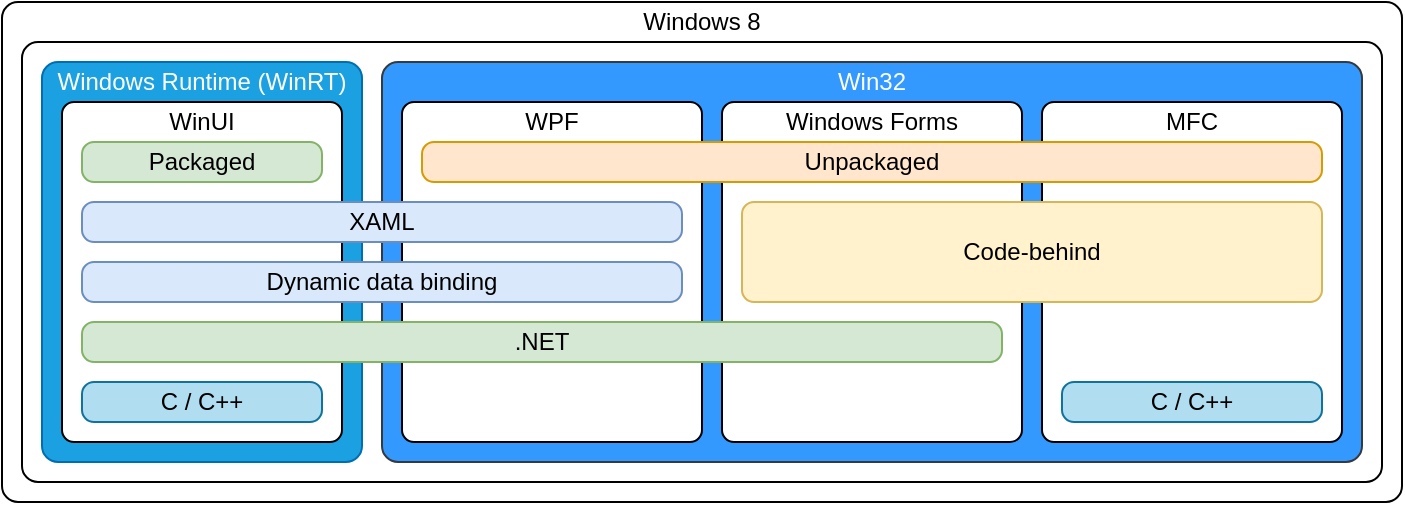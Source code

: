 <mxfile version="22.1.21" type="device">
  <diagram name="Page-1" id="lv-4qjU7L2LQTBM-ieAA">
    <mxGraphModel dx="786" dy="455" grid="1" gridSize="10" guides="1" tooltips="1" connect="1" arrows="1" fold="1" page="1" pageScale="1" pageWidth="850" pageHeight="1100" math="0" shadow="0">
      <root>
        <mxCell id="0" />
        <mxCell id="1" parent="0" />
        <mxCell id="PUniKU1Su1RuGOnUz6Iy-47" value="" style="rounded=1;whiteSpace=wrap;html=1;arcSize=16;absoluteArcSize=1;" vertex="1" parent="1">
          <mxGeometry x="30" y="30" width="700" height="250" as="geometry" />
        </mxCell>
        <mxCell id="PUniKU1Su1RuGOnUz6Iy-9" value="" style="rounded=1;whiteSpace=wrap;html=1;arcSize=16;absoluteArcSize=1;" vertex="1" parent="1">
          <mxGeometry x="40" y="50" width="680" height="220" as="geometry" />
        </mxCell>
        <mxCell id="PUniKU1Su1RuGOnUz6Iy-16" value="" style="rounded=1;whiteSpace=wrap;html=1;arcSize=16;absoluteArcSize=1;fillColor=#3399FF;strokeColor=#36393d;" vertex="1" parent="1">
          <mxGeometry x="220" y="60" width="490" height="200" as="geometry" />
        </mxCell>
        <mxCell id="PUniKU1Su1RuGOnUz6Iy-42" value="" style="rounded=1;whiteSpace=wrap;html=1;absoluteArcSize=1;arcSize=12;" vertex="1" parent="1">
          <mxGeometry x="390" y="80" width="150" height="170" as="geometry" />
        </mxCell>
        <mxCell id="PUniKU1Su1RuGOnUz6Iy-6" value="" style="rounded=1;whiteSpace=wrap;html=1;arcSize=16;absoluteArcSize=1;fillColor=#1ba1e2;fontColor=#ffffff;strokeColor=#006EAF;" vertex="1" parent="1">
          <mxGeometry x="50" y="60" width="160" height="200" as="geometry" />
        </mxCell>
        <mxCell id="PUniKU1Su1RuGOnUz6Iy-2" value="Windows Runtime (WinRT)" style="text;html=1;strokeColor=none;fillColor=none;align=center;verticalAlign=middle;whiteSpace=wrap;rounded=0;fontColor=#FFFFFF;" vertex="1" parent="1">
          <mxGeometry x="50" y="60" width="160" height="20" as="geometry" />
        </mxCell>
        <mxCell id="PUniKU1Su1RuGOnUz6Iy-18" value="Win32" style="text;html=1;strokeColor=none;fillColor=none;align=center;verticalAlign=middle;whiteSpace=wrap;rounded=0;fontColor=#FFFFFF;" vertex="1" parent="1">
          <mxGeometry x="220" y="60" width="490" height="20" as="geometry" />
        </mxCell>
        <mxCell id="PUniKU1Su1RuGOnUz6Iy-19" value="" style="rounded=1;whiteSpace=wrap;html=1;absoluteArcSize=1;arcSize=12;" vertex="1" parent="1">
          <mxGeometry x="60" y="80" width="140" height="170" as="geometry" />
        </mxCell>
        <mxCell id="PUniKU1Su1RuGOnUz6Iy-23" value="Windows 8" style="text;html=1;strokeColor=none;fillColor=none;align=center;verticalAlign=middle;whiteSpace=wrap;rounded=0;" vertex="1" parent="1">
          <mxGeometry x="40" y="30" width="680" height="20" as="geometry" />
        </mxCell>
        <mxCell id="PUniKU1Su1RuGOnUz6Iy-24" value="WinUI" style="text;html=1;strokeColor=none;fillColor=none;align=center;verticalAlign=middle;whiteSpace=wrap;rounded=0;" vertex="1" parent="1">
          <mxGeometry x="60" y="80" width="140" height="20" as="geometry" />
        </mxCell>
        <mxCell id="PUniKU1Su1RuGOnUz6Iy-30" value="Packaged" style="rounded=1;whiteSpace=wrap;html=1;absoluteArcSize=1;arcSize=12;fillColor=#d5e8d4;strokeColor=#82b366;" vertex="1" parent="1">
          <mxGeometry x="70" y="100" width="120" height="20" as="geometry" />
        </mxCell>
        <mxCell id="PUniKU1Su1RuGOnUz6Iy-39" value="C / C++" style="rounded=1;whiteSpace=wrap;html=1;absoluteArcSize=1;arcSize=12;fillColor=#b1ddf0;strokeColor=#10739e;" vertex="1" parent="1">
          <mxGeometry x="70" y="220" width="120" height="20" as="geometry" />
        </mxCell>
        <mxCell id="PUniKU1Su1RuGOnUz6Iy-41" value="" style="rounded=1;whiteSpace=wrap;html=1;absoluteArcSize=1;arcSize=12;" vertex="1" parent="1">
          <mxGeometry x="230" y="80" width="150" height="170" as="geometry" />
        </mxCell>
        <mxCell id="PUniKU1Su1RuGOnUz6Iy-25" value="XAML" style="rounded=1;whiteSpace=wrap;html=1;absoluteArcSize=1;arcSize=12;fillColor=#dae8fc;strokeColor=#6c8ebf;" vertex="1" parent="1">
          <mxGeometry x="70" y="130" width="300" height="20" as="geometry" />
        </mxCell>
        <mxCell id="PUniKU1Su1RuGOnUz6Iy-26" value="Dynamic data binding" style="rounded=1;whiteSpace=wrap;html=1;absoluteArcSize=1;arcSize=12;fillColor=#dae8fc;strokeColor=#6c8ebf;" vertex="1" parent="1">
          <mxGeometry x="70" y="160" width="300" height="20" as="geometry" />
        </mxCell>
        <mxCell id="PUniKU1Su1RuGOnUz6Iy-38" value=".NET" style="rounded=1;whiteSpace=wrap;html=1;absoluteArcSize=1;arcSize=12;fillColor=#d5e8d4;strokeColor=#82b366;" vertex="1" parent="1">
          <mxGeometry x="70" y="190" width="460" height="20" as="geometry" />
        </mxCell>
        <mxCell id="PUniKU1Su1RuGOnUz6Iy-43" value="WPF" style="text;html=1;strokeColor=none;fillColor=none;align=center;verticalAlign=middle;whiteSpace=wrap;rounded=0;fontColor=default;" vertex="1" parent="1">
          <mxGeometry x="230" y="80" width="150" height="20" as="geometry" />
        </mxCell>
        <mxCell id="PUniKU1Su1RuGOnUz6Iy-44" value="Windows Forms" style="text;html=1;strokeColor=none;fillColor=none;align=center;verticalAlign=middle;whiteSpace=wrap;rounded=0;fontColor=default;" vertex="1" parent="1">
          <mxGeometry x="390" y="80" width="150" height="20" as="geometry" />
        </mxCell>
        <mxCell id="PUniKU1Su1RuGOnUz6Iy-45" value="" style="rounded=1;whiteSpace=wrap;html=1;absoluteArcSize=1;arcSize=12;" vertex="1" parent="1">
          <mxGeometry x="550" y="80" width="150" height="170" as="geometry" />
        </mxCell>
        <mxCell id="PUniKU1Su1RuGOnUz6Iy-46" value="MFC" style="text;html=1;strokeColor=none;fillColor=none;align=center;verticalAlign=middle;whiteSpace=wrap;rounded=0;fontColor=default;" vertex="1" parent="1">
          <mxGeometry x="550" y="80" width="150" height="20" as="geometry" />
        </mxCell>
        <mxCell id="PUniKU1Su1RuGOnUz6Iy-35" value="Code-behind" style="rounded=1;whiteSpace=wrap;html=1;absoluteArcSize=1;arcSize=12;fillColor=#fff2cc;strokeColor=#d6b656;" vertex="1" parent="1">
          <mxGeometry x="400" y="130" width="290" height="50" as="geometry" />
        </mxCell>
        <mxCell id="PUniKU1Su1RuGOnUz6Iy-31" value="Unpackaged" style="rounded=1;whiteSpace=wrap;html=1;absoluteArcSize=1;arcSize=12;fillColor=#ffe6cc;strokeColor=#d79b00;" vertex="1" parent="1">
          <mxGeometry x="240" y="100" width="450" height="20" as="geometry" />
        </mxCell>
        <mxCell id="PUniKU1Su1RuGOnUz6Iy-40" value="C / C++" style="rounded=1;whiteSpace=wrap;html=1;absoluteArcSize=1;arcSize=12;fillColor=#b1ddf0;strokeColor=#10739e;" vertex="1" parent="1">
          <mxGeometry x="560" y="220" width="130" height="20" as="geometry" />
        </mxCell>
      </root>
    </mxGraphModel>
  </diagram>
</mxfile>

